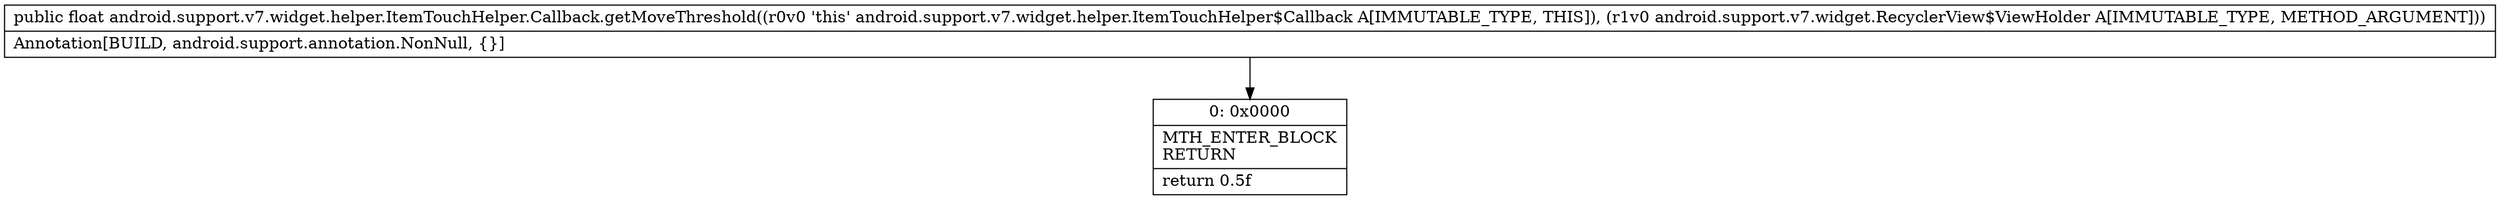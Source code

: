 digraph "CFG forandroid.support.v7.widget.helper.ItemTouchHelper.Callback.getMoveThreshold(Landroid\/support\/v7\/widget\/RecyclerView$ViewHolder;)F" {
Node_0 [shape=record,label="{0\:\ 0x0000|MTH_ENTER_BLOCK\lRETURN\l|return 0.5f\l}"];
MethodNode[shape=record,label="{public float android.support.v7.widget.helper.ItemTouchHelper.Callback.getMoveThreshold((r0v0 'this' android.support.v7.widget.helper.ItemTouchHelper$Callback A[IMMUTABLE_TYPE, THIS]), (r1v0 android.support.v7.widget.RecyclerView$ViewHolder A[IMMUTABLE_TYPE, METHOD_ARGUMENT]))  | Annotation[BUILD, android.support.annotation.NonNull, \{\}]\l}"];
MethodNode -> Node_0;
}

